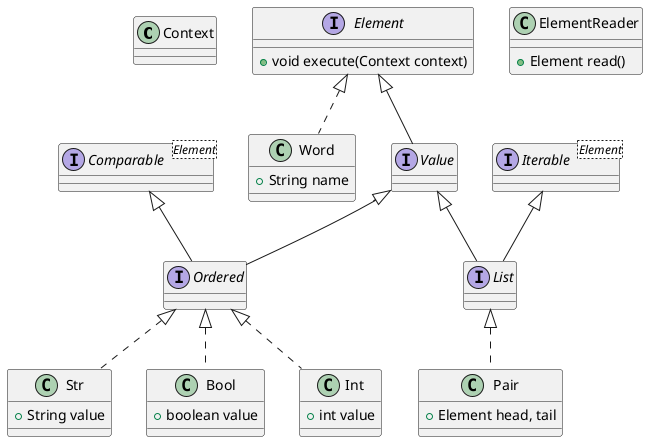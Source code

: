 @startuml
class Context
interface Element {
  +void execute(Context context)
}
interface Value
interface Ordered
interface Comparable<Element>
interface Iterable<Element>
class Int {
  +int value
}
class Str {
  +String value
}
class Bool {
  +boolean value
}
interface List
class Pair {
  +Element head, tail
}
class Word {
  +String name
}
class ElementReader {
  +Element read()
}
Element <|-- Value
Value <|-- List
Iterable <|-- List
Value <|-- Ordered
Comparable <|-- Ordered
Ordered <|.. Int
Ordered <|.. Str
Ordered <|.. Bool
List <|.. Pair
Element <|.. Word
@enduml